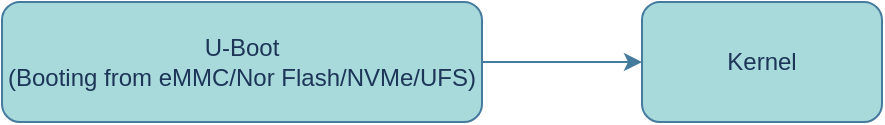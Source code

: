 <mxfile version="22.1.3" type="github" pages="3">
  <diagram name="第 1 页" id="-PQ7a87coccsCbGEvKLt">
    <mxGraphModel dx="933" dy="478" grid="1" gridSize="10" guides="1" tooltips="1" connect="1" arrows="1" fold="1" page="1" pageScale="1" pageWidth="827" pageHeight="1169" math="0" shadow="0">
      <root>
        <mxCell id="0" />
        <mxCell id="1" parent="0" />
        <mxCell id="opbxaaCzsm2ePwEEzuPa-1" value="" style="edgeStyle=orthogonalEdgeStyle;rounded=0;orthogonalLoop=1;jettySize=auto;html=1;labelBackgroundColor=#F1FAEE;strokeColor=#457B9D;fontColor=#1D3557;" parent="1" source="opbxaaCzsm2ePwEEzuPa-2" target="opbxaaCzsm2ePwEEzuPa-3" edge="1">
          <mxGeometry relative="1" as="geometry" />
        </mxCell>
        <mxCell id="opbxaaCzsm2ePwEEzuPa-2" value="U-Boot&lt;br&gt;(Booting from eMMC/Nor Flash/NVMe/UFS)" style="whiteSpace=wrap;html=1;rounded=1;fillColor=#A8DADC;strokeColor=#457B9D;fontColor=#1D3557;" parent="1" vertex="1">
          <mxGeometry x="120" y="160" width="240" height="60" as="geometry" />
        </mxCell>
        <mxCell id="opbxaaCzsm2ePwEEzuPa-3" value="Kernel" style="whiteSpace=wrap;html=1;rounded=1;fillColor=#A8DADC;strokeColor=#457B9D;fontColor=#1D3557;" parent="1" vertex="1">
          <mxGeometry x="440" y="160" width="120" height="60" as="geometry" />
        </mxCell>
      </root>
    </mxGraphModel>
  </diagram>
  <diagram id="ccAh5NVS0nDfYOqDc0Op" name="第 2 页">
    <mxGraphModel dx="933" dy="478" grid="1" gridSize="10" guides="1" tooltips="1" connect="1" arrows="1" fold="1" page="1" pageScale="1" pageWidth="827" pageHeight="1169" math="0" shadow="0">
      <root>
        <mxCell id="0" />
        <mxCell id="1" parent="0" />
        <mxCell id="G2CNxKj8aoLRywjaQsUw-1" value="" style="edgeStyle=orthogonalEdgeStyle;rounded=0;orthogonalLoop=1;jettySize=auto;html=1;labelBackgroundColor=#F1FAEE;strokeColor=#457B9D;fontColor=#1D3557;" edge="1" parent="1" source="G2CNxKj8aoLRywjaQsUw-2" target="G2CNxKj8aoLRywjaQsUw-3">
          <mxGeometry relative="1" as="geometry" />
        </mxCell>
        <mxCell id="G2CNxKj8aoLRywjaQsUw-5" value="" style="edgeStyle=orthogonalEdgeStyle;rounded=0;orthogonalLoop=1;jettySize=auto;html=1;endArrow=none;endFill=0;startArrow=classicThin;startFill=1;" edge="1" parent="1" source="G2CNxKj8aoLRywjaQsUw-2" target="G2CNxKj8aoLRywjaQsUw-4">
          <mxGeometry relative="1" as="geometry" />
        </mxCell>
        <mxCell id="G2CNxKj8aoLRywjaQsUw-2" value="U-Boot" style="whiteSpace=wrap;html=1;rounded=1;fillColor=#A8DADC;strokeColor=#457B9D;fontColor=#1D3557;" vertex="1" parent="1">
          <mxGeometry x="280" y="240" width="120" height="60" as="geometry" />
        </mxCell>
        <mxCell id="G2CNxKj8aoLRywjaQsUw-3" value="Kernel" style="whiteSpace=wrap;html=1;rounded=1;fillColor=#A8DADC;strokeColor=#457B9D;fontColor=#1D3557;" vertex="1" parent="1">
          <mxGeometry x="480" y="240" width="120" height="60" as="geometry" />
        </mxCell>
        <mxCell id="G2CNxKj8aoLRywjaQsUw-4" value="ATF" style="whiteSpace=wrap;html=1;fillColor=#A8DADC;strokeColor=#457B9D;fontColor=#1D3557;rounded=1;" vertex="1" parent="1">
          <mxGeometry x="80" y="240" width="120" height="60" as="geometry" />
        </mxCell>
      </root>
    </mxGraphModel>
  </diagram>
  <diagram id="O-JXRtzrlSuuq2ijCwpD" name="第 3 页">
    <mxGraphModel dx="933" dy="478" grid="1" gridSize="10" guides="1" tooltips="1" connect="1" arrows="1" fold="1" page="1" pageScale="1" pageWidth="827" pageHeight="1169" math="0" shadow="0">
      <root>
        <mxCell id="0" />
        <mxCell id="1" parent="0" />
        <mxCell id="cm1Kpbw6RkTALpdLNWZQ-1" value="" style="edgeStyle=orthogonalEdgeStyle;rounded=0;orthogonalLoop=1;jettySize=auto;html=1;labelBackgroundColor=#F1FAEE;strokeColor=#457B9D;fontColor=#1D3557;" edge="1" parent="1" source="cm1Kpbw6RkTALpdLNWZQ-3" target="cm1Kpbw6RkTALpdLNWZQ-4">
          <mxGeometry relative="1" as="geometry" />
        </mxCell>
        <mxCell id="cm1Kpbw6RkTALpdLNWZQ-2" value="" style="edgeStyle=orthogonalEdgeStyle;rounded=0;orthogonalLoop=1;jettySize=auto;html=1;endArrow=none;endFill=0;startArrow=classicThin;startFill=1;" edge="1" parent="1" source="cm1Kpbw6RkTALpdLNWZQ-3" target="cm1Kpbw6RkTALpdLNWZQ-5">
          <mxGeometry relative="1" as="geometry" />
        </mxCell>
        <mxCell id="cm1Kpbw6RkTALpdLNWZQ-3" value="U-Boot" style="whiteSpace=wrap;html=1;rounded=1;fillColor=#A8DADC;strokeColor=#457B9D;fontColor=#1D3557;" vertex="1" parent="1">
          <mxGeometry x="240" y="160" width="120" height="60" as="geometry" />
        </mxCell>
        <mxCell id="cm1Kpbw6RkTALpdLNWZQ-7" value="" style="edgeStyle=orthogonalEdgeStyle;rounded=0;orthogonalLoop=1;jettySize=auto;html=1;" edge="1" parent="1" source="cm1Kpbw6RkTALpdLNWZQ-4" target="cm1Kpbw6RkTALpdLNWZQ-6">
          <mxGeometry relative="1" as="geometry" />
        </mxCell>
        <mxCell id="cm1Kpbw6RkTALpdLNWZQ-8" value="" style="edgeStyle=orthogonalEdgeStyle;rounded=0;orthogonalLoop=1;jettySize=auto;html=1;" edge="1" parent="1" source="cm1Kpbw6RkTALpdLNWZQ-4" target="cm1Kpbw6RkTALpdLNWZQ-6">
          <mxGeometry relative="1" as="geometry" />
        </mxCell>
        <mxCell id="cm1Kpbw6RkTALpdLNWZQ-10" value="" style="edgeStyle=orthogonalEdgeStyle;rounded=0;orthogonalLoop=1;jettySize=auto;html=1;" edge="1" parent="1" source="cm1Kpbw6RkTALpdLNWZQ-4" target="cm1Kpbw6RkTALpdLNWZQ-9">
          <mxGeometry relative="1" as="geometry">
            <Array as="points">
              <mxPoint x="610" y="190" />
              <mxPoint x="610" y="300" />
            </Array>
          </mxGeometry>
        </mxCell>
        <mxCell id="cm1Kpbw6RkTALpdLNWZQ-4" value="Xen" style="whiteSpace=wrap;html=1;rounded=1;fillColor=#A8DADC;strokeColor=#457B9D;fontColor=#1D3557;" vertex="1" parent="1">
          <mxGeometry x="440" y="160" width="120" height="60" as="geometry" />
        </mxCell>
        <mxCell id="cm1Kpbw6RkTALpdLNWZQ-5" value="ATF" style="whiteSpace=wrap;html=1;fillColor=#A8DADC;strokeColor=#457B9D;fontColor=#1D3557;rounded=1;" vertex="1" parent="1">
          <mxGeometry x="40" y="160" width="120" height="60" as="geometry" />
        </mxCell>
        <mxCell id="cm1Kpbw6RkTALpdLNWZQ-6" value="Dom0(Linux Kernel)" style="whiteSpace=wrap;html=1;fillColor=#A8DADC;strokeColor=#457B9D;fontColor=#1D3557;rounded=1;" vertex="1" parent="1">
          <mxGeometry x="650" y="160" width="170" height="60" as="geometry" />
        </mxCell>
        <mxCell id="cm1Kpbw6RkTALpdLNWZQ-9" value="DomU&lt;br&gt;(Nuttx, Zephyr, Linux Kernel)" style="whiteSpace=wrap;html=1;fillColor=#A8DADC;strokeColor=#457B9D;fontColor=#1D3557;rounded=1;" vertex="1" parent="1">
          <mxGeometry x="650" y="270" width="170" height="60" as="geometry" />
        </mxCell>
      </root>
    </mxGraphModel>
  </diagram>
</mxfile>
